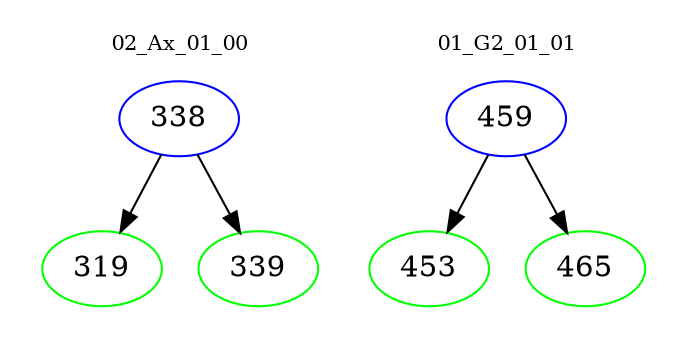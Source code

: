 digraph{
subgraph cluster_0 {
color = white
label = "02_Ax_01_00";
fontsize=10;
T0_338 [label="338", color="blue"]
T0_338 -> T0_319 [color="black"]
T0_319 [label="319", color="green"]
T0_338 -> T0_339 [color="black"]
T0_339 [label="339", color="green"]
}
subgraph cluster_1 {
color = white
label = "01_G2_01_01";
fontsize=10;
T1_459 [label="459", color="blue"]
T1_459 -> T1_453 [color="black"]
T1_453 [label="453", color="green"]
T1_459 -> T1_465 [color="black"]
T1_465 [label="465", color="green"]
}
}
